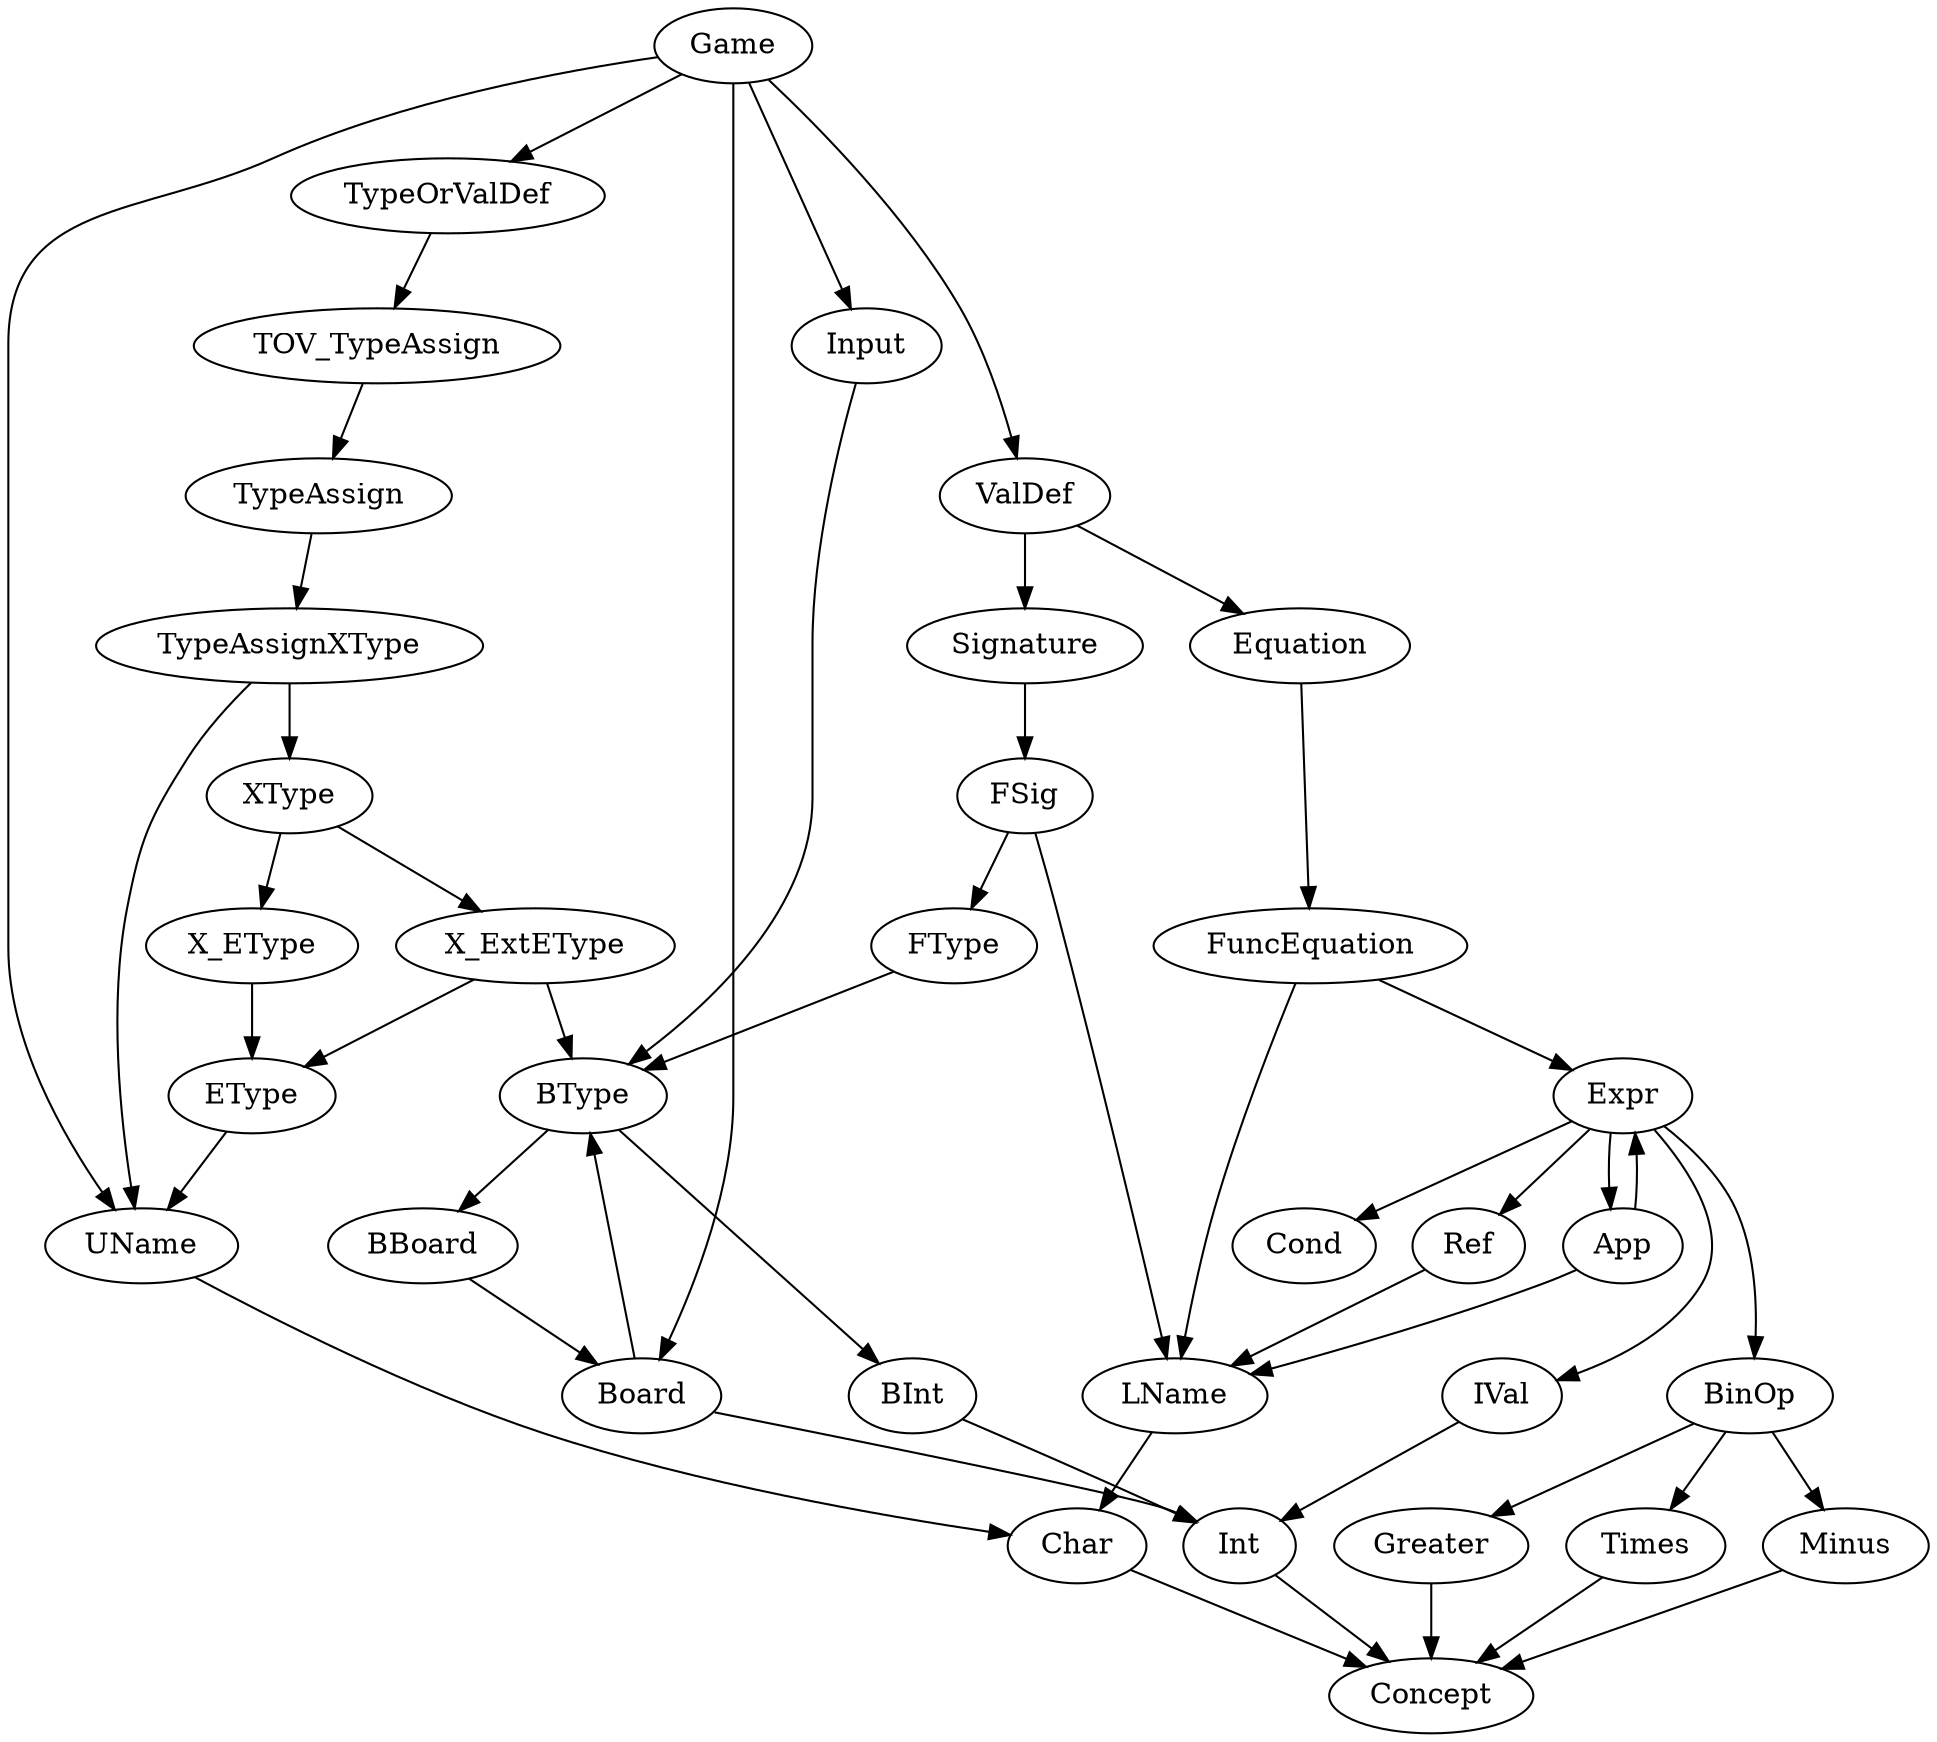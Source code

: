 strict digraph G {
Game	 [label="Game"];
UName	 [label="UName"];
Char	 [label="Char"];
Concept	 [label="Concept"];
TypeOrValDef	 [label="TypeOrValDef"];
TOV_TypeAssign	 [label="TOV_TypeAssign"];
TypeAssign	 [label="TypeAssign"];
TypeAssignXType	 [label="TypeAssignXType"];
XType	 [label="XType"];
X_EType	 [label="X_EType"];
EType	 [label="EType"];
X_ExtEType	 [label="X_ExtEType"];
BType	 [label="BType"];
BBoard	 [label="BBoard"];
Board	 [label="Board"];
Int	 [label="Int"];
BInt	 [label="BInt"];
Input	 [label="Input"];
ValDef	 [label="ValDef"];
Signature	 [label="Signature"];
FSig	 [label="FSig"];
LName	 [label="LName"];
FType	 [label="FType"];
Equation	 [label="Equation"];
FuncEquation	 [label="FuncEquation"];
Expr	 [label="Expr"];
Cond	 [label="Cond"];
BinOp	 [label="BinOp"];
Ref	 [label="Ref"];
Greater	 [label="Greater"];
IVal	 [label="IVal"];
Times	 [label="Times"];
App	 [label="App"];
Minus	 [label="Minus"];
Game	->	UName	 [label=""];
Game	->	TypeOrValDef	 [label=""];
Game	->	Board	 [label=""];
Game	->	Input	 [label=""];
Game	->	ValDef	 [label=""];
UName	->	Char	 [label=""];
Char	->	Concept	 [label=""];
TypeOrValDef	->	TOV_TypeAssign	 [label=""];
TOV_TypeAssign	->	TypeAssign	 [label=""];
TypeAssign	->	TypeAssignXType	 [label=""];
TypeAssignXType	->	UName	 [label=""];
TypeAssignXType	->	XType	 [label=""];
XType	->	X_EType	 [label=""];
X_EType	->	EType	 [label=""];
EType	->	UName	 [label=""];
XType	->	X_ExtEType	 [label=""];
X_ExtEType	->	BType	 [label=""];
X_ExtEType	->	EType	 [label=""];
BType	->	BBoard	 [label=""];
BBoard	->	Board	 [label=""];
Board	->	Int	 [label=""];
Board	->	BType	 [label=""];
Int	->	Concept	 [label=""];
BType	->	BInt	 [label=""];
BInt	->	Int	 [label=""];
Input	->	BType	 [label=""];
ValDef	->	Signature	 [label=""];
ValDef	->	Equation	 [label=""];
Signature	->	FSig	 [label=""];
FSig	->	LName	 [label=""];
FSig	->	FType	 [label=""];
LName	->	Char	 [label=""];
FType	->	BType	 [label=""];
Equation	->	FuncEquation	 [label=""];
FuncEquation	->	LName	 [label=""];
FuncEquation	->	Expr	 [label=""];
Expr	->	Cond	 [label=""];
Expr	->	BinOp	 [label=""];
Expr	->	Ref	 [label=""];
Ref	->	LName	 [label=""];
BinOp	->	Greater	 [label=""];
Greater	->	Concept	 [label=""];
Expr	->	IVal	 [label=""];
IVal	->	Int	 [label=""];
BinOp	->	Times	 [label=""];
Times	->	Concept	 [label=""];
Expr	->	App	 [label=""];
App	->	LName	 [label=""];
App	->	Expr	 [label=""];
BinOp	->	Minus	 [label=""];
Minus	->	Concept	 [label=""];

}